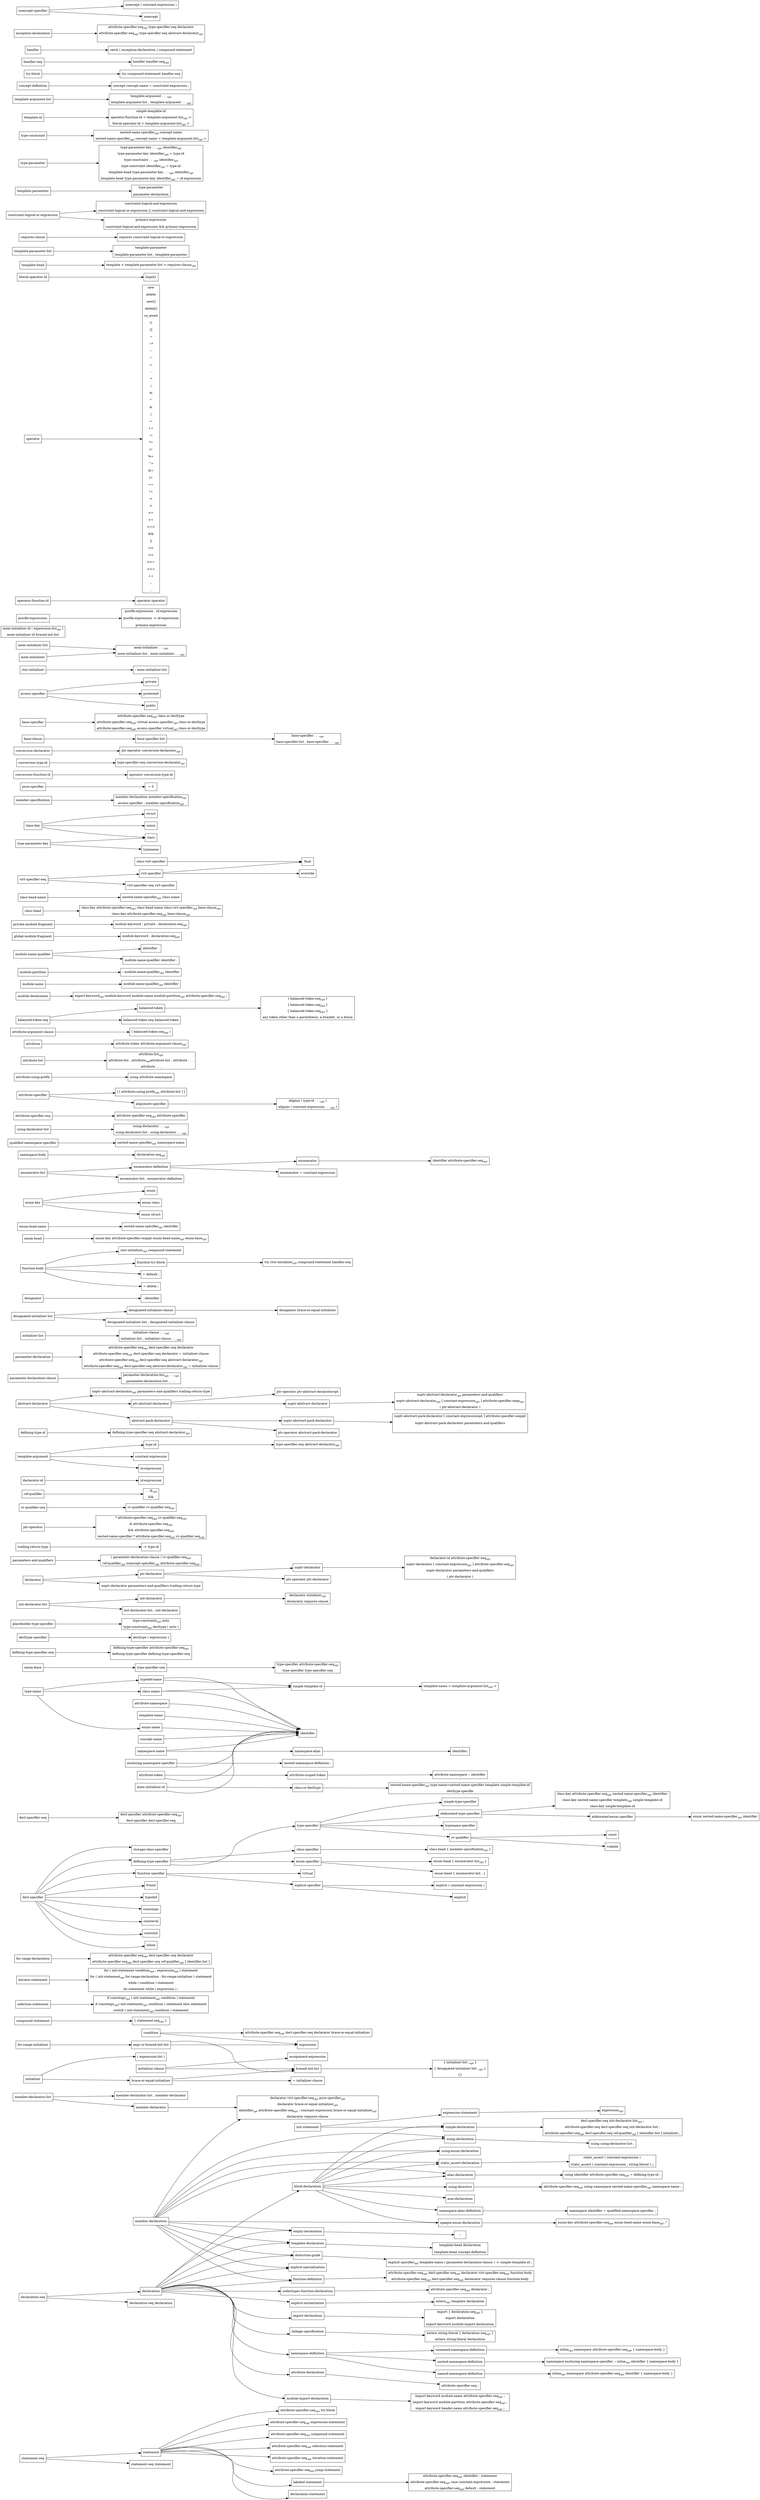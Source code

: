 # Partial visualization of C++ Draft N4860 

digraph CppISO_IEC_JTC1_SC22_WG21_N4890_EBNF_Diagram {
    rankdir=LR;
    node [shape=box];



    # [stmt.pre] ------------------------------------------------------------------

    statement1[label=<attribute-specifier-seq<SUB>opt</SUB> try-block>]
    statement2[label=<attribute-specifier-seq<SUB>opt</SUB> expression-statement>]
    statement3[label=<attribute-specifier-seq<SUB>opt</SUB> compound-statement>]
    statement4[label=<attribute-specifier-seq<SUB>opt</SUB> selection-statement>]
    statement5[label=<attribute-specifier-seq<SUB>opt</SUB> iteration-statement>]
    statement6[label=<attribute-specifier-seq<SUB>opt</SUB> jump-statement>]

    statement -> "labeled-statement"
    statement -> statement2;
    statement -> statement3;
    statement -> statement4;
    statement -> statement5;
    statement -> statement6;
    statement -> "declaration-statement";
    statement -> statement1;

    "init-statement" -> "expression-statement";
    "init-statement" -> "simple-declaration";

    condition1[label=<attribute-specifier-seq<SUB>opt</SUB> decl-specifier-seq declarator brace-or-equal-initializer>]
    "condition" -> "expression";
    "condition" -> condition1;

    labeledstm1[label=<attribute-specifier-seq<SUB>opt</SUB> identifier : statement<BR/><BR/>
attribute-specifier-seq<SUB>opt</SUB> case constant-expression : statement<BR/><BR/>
attribute-specifier-seq<SUB>opt</SUB> default : statement>]
    "labeled-statement" -> labeledstm1;

    expressionstm1[label=<expression<SUB>opt</SUB>>];
    "expression-statement" -> expressionstm1;

    compoundstm1[label=<{ statement-seq<SUB>opt</SUB> } >];
    "compound-statement" -> compoundstm1;

    "statement-seq" -> statement;
    "statement-seq" -> "statement-seq statement"

    selectionstm1[label=<if constexpr<SUB>opt</SUB> ( init-statement<SUB>opt</SUB> condition ) statement<BR/><BR/>
if constexpr<SUB>opt</SUB>( init-statement<SUB>opt</SUB> condition ) statement else statement<BR/><BR/>
switch ( init-statement<SUB>opt</SUB> condition ) statement>];
    "selection-statement" -> selectionstm1;



    # [stmt.iter] ------------------------------------------------------------------

    iterationsmt1[label=<for ( init-statement condition<SUB>opt</SUB> ; expression<SUB>opt</SUB> ) statement<BR/><BR/>
for ( init-statement<SUB>opt</SUB> for-range-declaration : for-range-initializer ) statement<BR/><BR/>
while ( condition ) statement<BR/><BR/>
do statement while ( expression ) ;>];
    "iterator-statement" -> iterationsmt1;

    forrdecl1[label=<attribute-specifier-seq<SUB>opt</SUB> decl-specifier-seq declarator<BR/><BR/>
attribute-specifier-seq<SUB>opt</SUB> decl-specifier-seq ref-qualifier<SUB>opt</SUB> [ identifier-list ]>];
    "for-range-declaration" -> forrdecl1;

    "for-range-initializer" -> "expr-or-braced-init-list"



    # [dcl.pre] ------------------------------------------------------------------

    "declaration-seq" -> declaration;
    "declaration-seq" -> "declaration-seq declaration"

    declaration -> "block-declaration";
    declaration -> "nodeclspec-function-declaration";
    declaration -> "function-definition";
    declaration -> "template-declaration";
    declaration -> "deduction-guide";
    declaration -> "explicit-instantiation";
    declaration -> "explicit-specialization";
    declaration -> "export-declaration";
    declaration -> "linkage-specification";
    declaration -> "namespace-definition";
    declaration -> "empty-declaration";
    declaration -> "attribute-declaration";
    declaration -> "module-import-declaration";

    "block-declaration" -> "simple-declaration";
    "block-declaration" -> "asm-declaration";
    "block-declaration" -> "namespace-alias-definition";
    "block-declaration" -> "using-declaration";
    "block-declaration" -> "using-enum-declaration";
    "block-declaration" -> "using-directive";
    "block-declaration" -> "static_assert-declaration";
    "block-declaration" -> "alias-declaration";
    "block-declaration" -> "opaque-enum-declaration";

    nodesclspecfucdecl1[label=<attribute-specifier-seq<SUB>opt</SUB> declarator ;>];
    "nodeclspec-function-declaration" -> nodesclspecfucdecl1;

    aliasdecl1[label=<using identifier attribute-specifier-seq<SUB>opt</SUB> = defining-type-id ;>]
    "alias-declaration" -> aliasdecl1;

    simpldecl1[label=<decl-specifier-seq init-declarator-list<SUB>opt</SUB> ;<BR/><BR/>
attribute-specifier-seq decl-specifier-seq init-declarator-list ;<BR/><BR/>
attribute-specifier-seq<SUB>opt</SUB> decl-specifier-seq ref-qualifier<SUB>opt</SUB> [ identifier-list ] initializer ;>];
    "simple-declaration" -> simpldecl1;

    statasrtdecl1[label=<static_assert ( constant-expression ) <BR/><BR/>
static_assert ( constant-expression , string-literal ) ;;>]
    "static_assert-declaration" -> statasrtdecl1;
    
    "empty-declaration" -> ";";

    "attribute-declaration" -> "attribute-specifier-seq ;";



    # [dcl.spec] ------------------------------------------------------------------

    "decl-specifier" -> "storage-class-specifier";
    "decl-specifier" -> "defining-type-specifier";
    "decl-specifier" -> "function-specifier";
    "decl-specifier" -> friend;
    "decl-specifier" -> typedef;
    "decl-specifier" -> constexpr;
    "decl-specifier" -> consteval;
    "decl-specifier" -> constinit;
    "decl-specifier" -> inline;

    declspecseq1[label=<decl-specifier attribute-specifier-seq<SUB>opt</SUB><BR/><BR/>
decl-specifier decl-specifier-seq>];
    "decl-specifier-seq" -> "declspecseq1";

    "function-specifier" -> virtual;
    "function-specifier" -> "explicit-specifier";

    "explicit-specifier" -> "explicit ( constant-expression )";
    "explicit-specifier" -> "explicit";

    "typedef-name" -> identifier;
    "typedef-name" -> "simple-template-id";



    # [dcl.type] ------------------------------------------------------------------

    "type-specifier" -> "simple-type-specifier";
    "type-specifier" -> "elaborated-type-specifier";
    "type-specifier" -> "typename-specifier";
    "type-specifier" -> "cv-qualifier";

    typespecseq1[label=<type-specifier attribute-specifier-seq<SUB>opt</SUB><BR/><BR/>
type-specifier type-specifier-seq>];
    "type-specifier-seq" -> typespecseq1;

    "defining-type-specifier" -> "type-specifier";
    "defining-type-specifier" -> "class-specifier";
    "defining-type-specifier" -> "enum-specifier";

    definingtypespecseq1[label=<defining-type-specifier attribute-specifier-seq<SUB>opt</SUB><BR/><BR/>
defining-type-specifier defining-type-specifier-seq<BR/><BR/>>];
    "defining-type-specifier-seq" -> definingtypespecseq1;
    
    "type-name" -> "class-name";
    "type-name" -> "enum-name";
    "type-name" -> "typedef-name";

    elaboratedtpspec1[label=<class-key attribute-specifier-seq<SUB>opt</SUB> nested-name-specifier<SUB>opt</SUB> identifier;<BR/><BR/>
class-key nested-name-specifier template<SUB>opt</SUB> simple-template-id<BR/><BR/>
class-key simple-template-id>];
    "elaborated-type-specifier" -> elaboratedtpspec1;
    "elaborated-type-specifier" -> "elaborated-enum-specifier";

    elaboratedenspec1[label=<enum nested-name-specifier<SUB>opt</SUB> identifier>];
    "elaborated-enum-specifier" -> elaboratedenspec1;

    "decltype-specifier" -> "decltype ( expression )";

    placeholdtpspec1[label=<type-constraint<SUB>opt</SUB> auto<BR/><BR/>
type-constraint<SUB>opt</SUB> decltype ( auto )>];
    "placeholder-type-specifier" -> placeholdtpspec1;



    # [dcl.decl] ------------------------------------------------------------------

    "init-declarator-list" -> "init-declarator";
    "init-declarator-list" -> "init-declarator-list , init-declarator";

    initdecl1[label=<declarator initializer<SUB>opt</SUB><BR/><BR/>
declarator requires-clause>];

    "init-declarator" -> initdecl1;

    "declarator" -> "ptr-declarator";
    "declarator" -> "noptr-declarator parameters-and-qualifiers trailing-return-type";

    "ptr-declarator" -> "noptr-declarator";
    "ptr-declarator" -> "ptr-operator ptr-declarator";

    noptrdecl1[label=<declarator-id attribute-specifier-seq<SUB>opt</SUB><BR/><BR/>
noptr-declarator [ constant-expression<SUB>opt</SUB> ] attribute-specifier-seq<SUB>opt</SUB><BR/><BR/>
noptr-declarator parameters-and-qualifiers<BR/><BR/>
( ptr-declarator )>];
    "noptr-declarator" -> noptrdecl1;

    parametersqual1[label=<( parameter-declaration-clause ) cv-qualifier-seq<SUB>opt</SUB><BR/><BR/>
ref-qualifier<SUB>opt</SUB> noexcept-specifier<SUB>opt</SUB> attribute-specifier-seq<SUB>opt</SUB>>];

    "parameters-and-qualifiers" -> parametersqual1;

    "trailing-return-type" -> "-> type-id";

    ptrop1[label=<* attribute-specifier-seq<SUB>opt</SUB> cv-qualifier-seq<SUB>opt</SUB><BR/><BR/>
&amp; attribute-specifier-seq<SUB>opt</SUB><BR/><BR/>
&amp;&amp; attribute-specifier-seq<SUB>opt</SUB><BR/><BR/>
nested-name-specifier * attribute-specifier-seq<SUB>opt</SUB> cv-qualifier-seq<SUB>opt</SUB>>];
    "ptr-operator" -> ptrop1; 

    cvqualseq1[label=<cv-qualifier cv-qualifier-seq<SUB>opt</SUB>>];
    "cv-qualifier-seq" -> cvqualseq1;

    "cv-qualifier" -> "const";
    "cv-qualifier" -> "volatile";

    refqual1[label=<. . .&amp;<SUB>opt</SUB><BR/><BR/>&amp;&amp;>];
    "ref-qualifier" -> refqual1;

    declid1[label=<id-expression>];
    "declarator-id" -> declid1;



    # [dcl.name] ------------------------------------------------------------------
    
    typeid1[label=<type-specifier-seq abstract-declarator<SUB>opt</SUB>>]
    "type-id" -> typeid1;

    deftypeid1[label=<defining-type-specifier-seq abstract-declarator<SUB>opt</SUB>>]
    "defining-type-id" -> deftypeid1;

    abstrdecl1[label=<noptr-abstract-declarator<SUB>opt</SUB> parameters-and-qualifiers trailing-return-type>]
    "abstract-declarator" -> "ptr-abstract-declarator";
    "abstract-declarator" -> abstrdecl1;
    "abstract-declarator" -> "abstract-pack-declarator";

    ptrabstrdecl1[label=<ptr-operator ptr-abstract-declaratoropt>];
    "ptr-abstract-declarator" -> "noptr-abstract-declarator"
    "ptr-abstract-declarator" -> ptrabstrdecl1;

    noptrabstdecl1[label=<noptr-abstract-declarator<SUB>opt</SUB> parameters-and-qualifiers<BR/><BR/>
noptr-abstract-declarator<SUB>opt</SUB> [ constant-expression<SUB>opt</SUB> ] attribute-specifier-seqo<SUB>opt</SUB><BR/><BR/>
( ptr-abstract-declarator )>];
    "noptr-abstract-declarator" -> noptrabstdecl1;

    "abstract-pack-declarator" -> "noptr-abstract-pack-declarator"; 
    "abstract-pack-declarator" -> "ptr-operator abstract-pack-declarator";

    noptrabspackdecl1[label=<noptr-abstract-pack-declarator [ constant-expressionopt ] attribute-specifier-seqopt<BR/><BR/>
noptr-abstract-pack-declarator parameters-and-qualifiers<BR/><BR/>
. . .>];
    "noptr-abstract-pack-declarator" -> noptrabspackdecl1;



    # [dcl.fct] ------------------------------------------------------------------

    parameterdeclclause1[label=<parameter-declaration-list<SUB>opt</SUB> . . .<SUB>opt</SUB><BR/><BR/>
parameter-declaration-list , . . .>];
    "parameter-declaration-clause" -> parameterdeclclause1;

    pardecl1[label=<attribute-specifier-seq<SUB>opt</SUB> decl-specifier-seq declarator<BR/><BR/>
attribute-specifier-seq<SUB>opt</SUB> decl-specifier-seq declarator = initializer-clause<BR/><BR/>
attribute-specifier-seq<SUB>opt</SUB> decl-specifier-seq abstract-declarator<SUB>opt</SUB><BR/><BR/>
attribute-specifier-seq<SUB>opt</SUB> decl-specifier-seq abstract-declarator<SUB>opt</SUB> = initializer-clause>];
    "parameter-declaration" -> pardecl1;



    # [dcl.init] ------------------------------------------------------------------

    "initializer" -> "brace-or-equal-initializer"
    "initializer" -> "( expression-list )";

    "brace-or-equal-initializer" -> "= initializer-clause"; 
    "brace-or-equal-initializer" -> "braced-init-list";

    "initializer-clause" -> "assignment-expression";
    "initializer-clause" -> "braced-init-list";

    brinitl1[label=<{ initializer-list ,<SUB>opt</SUB> }<BR/><BR/>
{ designated-initializer-list ,<SUB>opt</SUB> }<BR/><BR/>
{}>];

    "braced-init-list" -> brinitl1;

    initl1[label=<initializer-clause . . .<SUB>opt</SUB><BR/><BR/>
initializer-list , initializer-clause . . .<SUB>opt</SUB>>];
    "initializer-list" -> initl1;

    "designated-initializer-list" -> "designated-initializer-clause"; 
    "designated-initializer-list" -> "designated-initializer-list , designated-initializer-clause";

    "designated-initializer-clause" -> "designator brace-or-equal-initializer";

    "designator" -> ". identifier";

    "expr-or-braced-init-list" -> "expression";
    "expr-or-braced-init-list" -> "braced-init-list";



    # [dcl.fct.def] ------------------------------------------------------------------
    
    funcdecl1[label=<attribute-specifier-seq<SUB>opt</SUB> decl-specifier-seq<SUB>opt</SUB> declarator virt-specifier-seq<SUB>opt</SUB> function-body<BR/><BR/>
attribute-specifier-seq<SUB>opt</SUB> decl-specifier-seq<SUB>opt</SUB> declarator requires-clause function-body>];
    "function-definition" -> funcdecl1;

    funcbd1[label=<ctor-initializer<SUB>opt</SUB> compound-statement>];
    "function-body" -> funcbd1;
    "function-body" -> "function-try-block";
    "function-body" -> "= default ;";
    "function-body" -> "= delete ;";



    # [dcl.enum] ------------------------------------------------------------------
    
    "enum-name" -> "identifier";
    enumspec1[label=<enum-head { enumerator-list<SUB>opt</SUB> }>];

    "enum-specifier" -> enumspec1;
    "enum-specifier" -> "enum-head { enumerator-list , }";

    enumh1[label=<enum-key attribute-specifier-seqopt enum-head-name<SUB>opt</SUB> enum-base<SUB>opt</SUB>>];
    "enum-head" -> enumh1;

    enumname1[label=<nested-name-specifier<SUB>opt</SUB> identifier>];
    "enum-head-name" -> enumname1;

    opaqueendecl1[label=<enum-key attribute-specifier-seq<SUB>opt</SUB> enum-head-name enum-base<SUB>opt</SUB> ;">];
    "opaque-enum-declaration" -> opaqueendecl1;

    "enum-key" -> "enum";
    "enum-key" -> "enum class";
    "enum-key" -> "enum struct";

    "enum-base" -> "type-specifier-seq";

    "enumerator-list" -> "enumerator-definition";
    "enumerator-list" -> "enumerator-list , enumerator-definition";

    "enumerator-definition" -> "enumerator";
    "enumerator-definition" -> "enumerator = constant-expression";

    enumer1[label=<identifier attribute-specifier-seq<SUB>opt</SUB>>];
    enumerator -> enumer1;



    # [namespace.def] ------------------------------------------------------------------

    "namespace-name" -> "identifier";
    "namespace-name" -> "namespace-alias";

    "namespace-definition" -> "named-namespace-definition";
    "namespace-definition" -> "unnamed-namespace-definition";
    "namespace-definition" -> "nested-namespace-definition";

    namespacedef1[label=<inline<SUB>opt</SUB> namespace attribute-specifier-seq<SUB>opt</SUB> identifier { namespace-body }>];
    "named-namespace-definition" -> namespacedef1;

    unnamenamdef1[label=<inline<SUB>opt</SUB> namespace attribute-specifier-seq<SUB>opt</SUB> { namespace-body }>]
    "unnamed-namespace-definition" -> unnamenamdef1;

    nsnamenamdef1[label=<namespace enclosing-namespace-specifier :: inline<SUB>opt</SUB> identifier { namespace-body }>];
    "nested-namespace-definition" -> nsnamenamdef1;

    encnamespec1[label=<nested-namespace-definition :>];
    "enclosing-namespace-specifier" -> "identifier";
    "enclosing-namespace-specifier" -> encnamespec1;

    nsbody1[label=<declaration-seq<SUB>opt</SUB>>];
    "namespace-body" -> nsbody1;



    # [namespace.alias] ------------------------------------------------------------------

    "namespace-alias" -> "identifier;"
    "namespace-alias-definition" -> "namespace identifier = qualified-namespace-specifier ;"

    qualnsspec1[label=<nested-name-specifier<SUB>opt</SUB> namespace-name>]
    "qualified-namespace-specifier" -> qualnsspec1;

    usdirns1[label=<attribute-specifier-seq<SUB>opt</SUB> using namespace nested-name-specifier<SUB>opt</SUB> namespace-name ;>];
    "using-directive" -> usdirns1;

    "using-declaration" -> "using using-declarator-list ;";

    usdeclist1[label=<using-declarator . . .<SUB>opt</SUB><BR/><BR/>
using-declarator-list , using-declarator . . .<SUB>opt</SUB>>];
    "using-declarator-list" -> usdeclist1;

    linkspec1[label=<extern string-literal { declaration-seq<SUB>opt</SUB> }<BR/><BR/>
extern string-literal declaration>];
    "linkage-specification" -> linkspec1;



    # [dcl.attr] ------------------------------------------------------------------

    attrspecseq1[label=<attribute-specifier-seq<SUB><SUB>opt</SUB></SUB> attribute-specifier>];
    "attribute-specifier-seq" -> attrspecseq1;

    attrspec1[label=<[ [ attribute-using-prefix<SUB>opt</SUB> attribute-list ] ]>];
    "attribute-specifier" -> attrspec1;
    "attribute-specifier" -> "alignment-specifier";

    allignspec1[label=<alignas ( type-id . . .<SUB>opt</SUB> )<BR/><BR/>
alignas ( constant-expression . . .<SUB>opt</SUB> )>];
    "alignment-specifier" -> allignspec1;

    "attribute-using-prefix" -> "using attribute-namespace";

    attrl1[label=<attribute-list<SUB>opt</SUB><BR/><BR/>
attribute-list , attribute<SUB>opt</SUB>
attribute-list , attribute . . .<BR/><BR/>
attribute . . .>];
    "attribute-list" -> attrl1; 

    attr1[label=<attribute-token attribute-argument-clause<SUB>opt</SUB>>];
    "attribute" -> attr1;

    "attribute-token" -> identifier;
    "attribute-token" -> "attribute-scoped-token";

    "attribute-scoped-token" -> "attribute-namespace :: identifier";

    "attribute-namespace" -> "identifier";

    attrargcl1[label=<( balanced-token-seq<SUB>opt</SUB> )>];
    "attribute-argument-clause" -> attrargcl1;

    "balanced-token-seq" -> "balanced-token";
    "balanced-token-seq" -> "balanced-token-seq balanced-token";

    baltok1[label=<( balanced-token-seq<SUB>opt</SUB> )<BR/><BR/>
[ balanced-token-seq<SUB>opt</SUB> ]<BR/><BR/>
{ balanced-token-seq<SUB>opt</SUB> }<BR/><BR/>
any token other than a parenthesis, a bracket, or a brace>];
    "balanced-token" -> baltok1;



    # [module.init] ------------------------------------------------------------------

    moddecl1[label=<export-keyword<SUB>opt</SUB> module-keyword module-name module-partition<SUB>opt</SUB> attribute-specifier-seq<SUB>opt</SUB> ;>];
    "module-declaration" -> moddecl1;

    modname1[label=<module-name-qualifier<SUB>opt</SUB> identifier>];
    "module-name" -> modname1;

    modpart1[label=<: module-name-qualifier<SUB>opt</SUB> identifier>];
    "module-partition" -> modpart1;

    "module-name-qualifier" -> "identifier .";
    "module-name-qualifier" -> "module-name-qualifier identifier .";

    exdecl1[label=<export { declaration-seq<SUB>opt</SUB> }<BR/><BR/>
export declaration<BR/><BR/>
export-keyword module-import-declaration>];
    "export-declaration" -> exdecl1;

    imprtdecl1[label=<import-keyword module-name attribute-specifier-seq<SUB>opt</SUB> ;<BR/><BR/>
import-keyword module-partition attribute-specifier-seq<SUB>opt</SUB> ;<BR/><BR/>
import-keyword header-name attribute-specifier-seq<SUB>opt</SUB> ;>];
    "module-import-declaration" -> imprtdecl1;

    glmodfrag1[label=<module-keyword ; declaration-seq<SUB>opt</SUB>>]
    "global-module-fragment" -> glmodfrag1;

    privmodfrag1[label=<module-keyword : private ; declaration-seq<SUB>opt</SUB>>];
    "private-module-fragment" -> privmodfrag1;

    

    # [class.pre] ------------------------------------------------------------------

    "class-name" -> "identifier";
    "class-name" -> "simple-template-id";

    classpec1[label=<class-head { member-specification<SUB>opt</SUB> }>];
    "class-specifier" -> classpec1;

    classhd1[label=<class-key attribute-specifier-seq<SUB>opt</SUB> class-head-name class-virt-specifier<SUB>opt</SUB> base-clause<SUB>opt</SUB><BR/><BR/>
class-key attribute-specifier-seq<SUB>opt</SUB> base-clause<SUB>opt</SUB>>];
    "class-head" -> classhd1;

    classhdnm1[label=<nested-name-specifier<SUB>opt</SUB> class-name>];
    "class-head-name" -> classhdnm1;

    "class-virt-specifier" -> "final";

    "class-key" -> "class";
    "class-key" -> "struct";
    "class-key" -> "union";

    memspec1[label=<member-declaration member-specification<SUB>opt</SUB><BR/><BR/>
access-specifier : member-specification<SUB>opt</SUB>>];
    "member-specification" -> memspec1;

    memdecl1[label=<attribute-specifier-seq<SUB>opt</SUB> decl-specifier-seq<SUB>opt</SUB> member-declarator-list<SUB>opt</SUB> ;>];
    "member-declaration" -> memdecl1;
    "member-declaration" -> "function-definition";
    "member-declaration" -> "using-declaration";
    "member-declaration" -> "using-enum-declaration";
    "member-declaration" -> "static_assert-declaration";
    "member-declaration" -> "template-declaration";
    "member-declaration" -> "explicit-specialization";
    "member-declaration" -> "deduction-guide";
    "member-declaration" -> "alias-declaration";
    "member-declaration" -> "opaque-enum-declaration";
    "member-declaration" -> "empty-declaration";

    "member-declarator-list" -> "member-declarator";
    "member-declarator-list" -> "member-declarator-list , member-declarator";

    memdecl1[label=<declarator virt-specifier-seq<SUB>opt</SUB> pure-specifier<SUB>opt</SUB><BR/><BR/>
declarator brace-or-equal-initializer<SUB>opt</SUB><BR/><BR/>
identifier<SUB>opt</SUB> attribute-specifier-seq<SUB>opt</SUB> : constant-expression brace-or-equal-initializer<SUB>opt</SUB><BR/><BR/>
declarator requires-clause>];
    "member-declarator" -> memdecl1;

    "virt-specifier-seq" -> "virt-specifier";
    "virt-specifier-seq" -> "virt-specifier-seq virt-specifier";

    "virt-specifier" -> "override";
    "virt-specifier" -> "final";

    "pure-specifier" -> "= 0";

    "conversion-function-id" -> "operator conversion-type-id";

    convtpid1[label=<type-specifier-seq conversion-declarator<SUB>opt</SUB>>];
    "conversion-type-id" -> convtpid1;

    convdecl1[label=<ptr-operator conversion-declarator<SUB>opt</SUB>>];
    "conversion-declarator" -> convdecl1;



    # [class.derived] ------------------------------------------------------------------

    "base-clause" -> "base-specifier-list";

    basespecl1[label=<base-specifier . . .<SUB>opt</SUB><BR/><BR/>
base-specifier-list , base-specifier . . .<SUB>opt</SUB>>];
    "base-specifier-list" -> basespecl1;

    basespec1[label=<attribute-specifier-seq<SUB>opt</SUB> class-or-decltype<BR/><BR/>
attribute-specifier-seq<SUB>opt</SUB> virtual access-specifier<SUB>opt</SUB> class-or-decltype<BR/><BR/>
attribute-specifier-seq<SUB>opt</SUB> access-specifier virtual<SUB>opt</SUB> class-or-decltype>];
    "base-specifier" -> basespec1;

    clasordecl1[label=<nested-name-specifier<SUB>opt</SUB> type-name&gt;
nested-name-specifier template simple-template-id<BR/><BR/>
decltype-specifie>];
    "class-or-decltype" -> clasordecl1;

    "access-specifier" -> "private";
    "access-specifier" -> "protected";
    "access-specifier" -> "public";



    # [class.base.init] ------------------------------------------------------------------

    "ctor-initializer" -> ": mem-initializer-list";

    meminitlist1[label=<mem-initializer . . .<SUB>opt</SUB><BR/><BR/>
mem-initializer-list , mem-initializer . . .<SUB>opt</SUB>>];
    "mem-initializer-list" -> meminitlist1;

    meminitl1[label=<mem-initializer-id ( expression-list<SUB>opt</SUB> )<BR/><BR/>
mem-initializer-id braced-init-list>];
    "mem-initializer" -> meminitlist1;

    "mem-initializer-id" -> "class-or-decltype";
    "mem-initializer-id" -> "identifier";



    # [over.call.func] ------------------------------------------------------------------

    pstexpr1[label=<postfix-expression . id-expression<BR/><BR/>
postfix-expression -&gt; id-expression<BR/><BR/>
primary-expression>];

    "postfix-expression:" -> pstexpr1;

    "operator-function-id" -> "operator operator";

    oper1[label=<new<BR/><BR/>
delete<BR/><BR/>
new[]<BR/><BR/>
delete[]<BR/><BR/>
co_await<BR/><BR/>
()<BR/><BR/>
[]<BR/><BR/>
&rarr;<BR/><BR/>
&rarr;*<BR/><BR/>
~<BR/><BR/>
!<BR/><BR/>
+<BR/><BR/>
-<BR/><BR/>
*<BR/><BR/>
/<BR/><BR/>
%<BR/><BR/>
^<BR/><BR/>
&amp;<BR/><BR/>
|<BR/><BR/>
=<BR/><BR/>
+=<BR/><BR/>
-=<BR/><BR/>
*=<BR/><BR/>
/=<BR/><BR/>
%=<BR/><BR/>
^=<BR/><BR/>
&amp;=<BR/><BR/>
|=<BR/><BR/>
==<BR/><BR/>
!=<BR/><BR/>
&lt;<BR/><BR/>
&gt;<BR/><BR/>
&lt;=<BR/><BR/>
&gt;=<BR/><BR/>
&lt;=&gt;<BR/><BR/>
&amp;&amp;<BR/><BR/>
||<BR/><BR/>
&lt;&lt;<BR/><BR/>
&gt;&gt;<BR/><BR/>
&lt;&lt;=<BR/><BR/>
&gt;&gt;=<BR/><BR/>
++<BR/><BR/>
--<BR/><BR/>
,>];
"operator" -> oper1;



    # [over.literal] ------------------------------------------------------------------

    liopid1[lable=<operator string-literal identifier<BR/><BR/>
operator user-defined-string-literal>];
    "literal-operator-id" -> liopid1;



    # [temp.pre] ------------------------------------------------------------------

    tempdecl1[label=<template-head declaration<BR/><BR/>template-head concept-definition>];
    "template-declaration" -> tempdecl1;

    tmplh1[label=<template &lt; template-parameter-list &gt; requires-clause<SUB>opt</SUB>>];
    "template-head" -> tmplh1;

    tmplparl1[label=<template-parameter<BR/><BR/>template-parameter-list , template-parameter>];
    "template-parameter-list" -> tmplparl1;

    "requires-clause" -> "requires constraint-logical-or-expression";

    constlogorexp1[label=<constraint-logical-and-expression<BR/><BR/>constraint-logical-or-expression || constraint-logical-and-expression>];
    "constraint-logical-or-expression" -> constlogorexp1;

    constlogandexp1[label=<primary-expression<BR/><BR/>constraint-logical-and-expression &amp;&amp; primary-expression>];
    "constraint-logical-or-expression" -> constlogandexp1;



    # [temp.param] ------------------------------------------------------------------

    temppar1[label=<type-parameter<BR/><BR/>parameter-declaration>];
    "template-parameter" -> temppar1;

    typepar1[label=<type-parameter-key . . .<SUB>opt</SUB> identifier<SUB>opt</SUB><BR/><BR/>
type-parameter-key identifier<SUB>opt</SUB> = type-id<BR/><BR/>
type-constraint . . .<SUB>opt</SUB> identifier<SUB>opt</SUB><BR/><BR/>
type-constraint identifier<SUB>opt</SUB> = type-id<BR/><BR/>
template-head type-parameter-key . . .<SUB>opt</SUB> identifier<SUB>opt</SUB><BR/><BR/>
template-head type-parameter-key identifier<SUB>opt</SUB> = id-expression>];
    "type-parameter" -> typepar1;

    "type-parameter-key" -> "class";
    "type-parameter-key" -> "typename";

    tpcstr1[label=<nested-name-specifier<SUB>opt</SUB> concept-name<BR/><BR/>nested-name-specifier<SUB>opt</SUB> concept-name &lt; template-argument-list<SUB>opt</SUB> &gt;>];
    "type-constraint" -> tpcstr1;



    # [temp.names] ------------------------------------------------------------------

    smtempid1[label=<template-name &lt; template-argument-list<SUB>opt</SUB> &gt;>];
    "simple-template-id" -> smtempid1;

    tmpid1[label=<simple-template-id<BR/><BR/>operator-function-id &lt; template-argument-list<SUB>opt</SUB> &gt;<BR/><BR/>literal-operator-id &lt; template-argument-list<SUB>opt</SUB> &gt;>];
    "template-id" -> tmpid1;

    "template-name" -> "identifier";

    tmpargl1[label=<template-argument . . .<SUB>opt</SUB><BR/><BR/>template-argument-list , template-argument . . .<SUB>opt</SUB>>];
    "template-argument-list" -> tmpargl1;

    "template-argument" -> "constant-expression";
    "template-argument" -> "type-id";
    "template-argument" -> "id-expression";

    dedgd1[label=<explicit-specifier<SUB>opt</SUB> template-name ( parameter-declaration-clause ) -&gt; simple-template-id ;>];
    "deduction-guide" -> dedgd1;



    # [temp.concept] ------------------------------------------------------------------

    "concept-definition" -> "concept concept-name = constraint-expression ;";

    "concept-name" -> "identifier";

    explinstant1[label=<extern<SUB>opt</SUB> template declaration>];
    "explicit-instantiation" -> explinstant1;



    # [except.pre] ------------------------------------------------------------------

    "try-block" -> "try compound-statement handler-seq";

    functrblk1[label=<try ctor-initializer<SUB>opt</SUB> compound-statement handler-seq>];
    "function-try-block" -> functrblk1;

    hndseq1[label=<handler handler-seq<SUB>opt</SUB>>];
    "handler-seq" -> hndseq1;

    "handler" -> "catch ( exception-declaration ) compound-statement";

    excpdecl1[label=<attribute-specifier-seq<SUB>opt</SUB> type-specifier-seq declarator<BR/><BR/>attribute-specifier-seq<SUB>opt</SUB> type-specifier-seq abstract-declarator<SUB>opt</SUB><BR/><BR/>. . .>];
    "exception-declaration" -> excpdecl1;

    "noexcept-specifier" -> "noexcept ( constant-expression )";
    "noexcept-specifier" -> "noexcept";



    # [cpp.pre] ------------------------------------------------------------------
}
